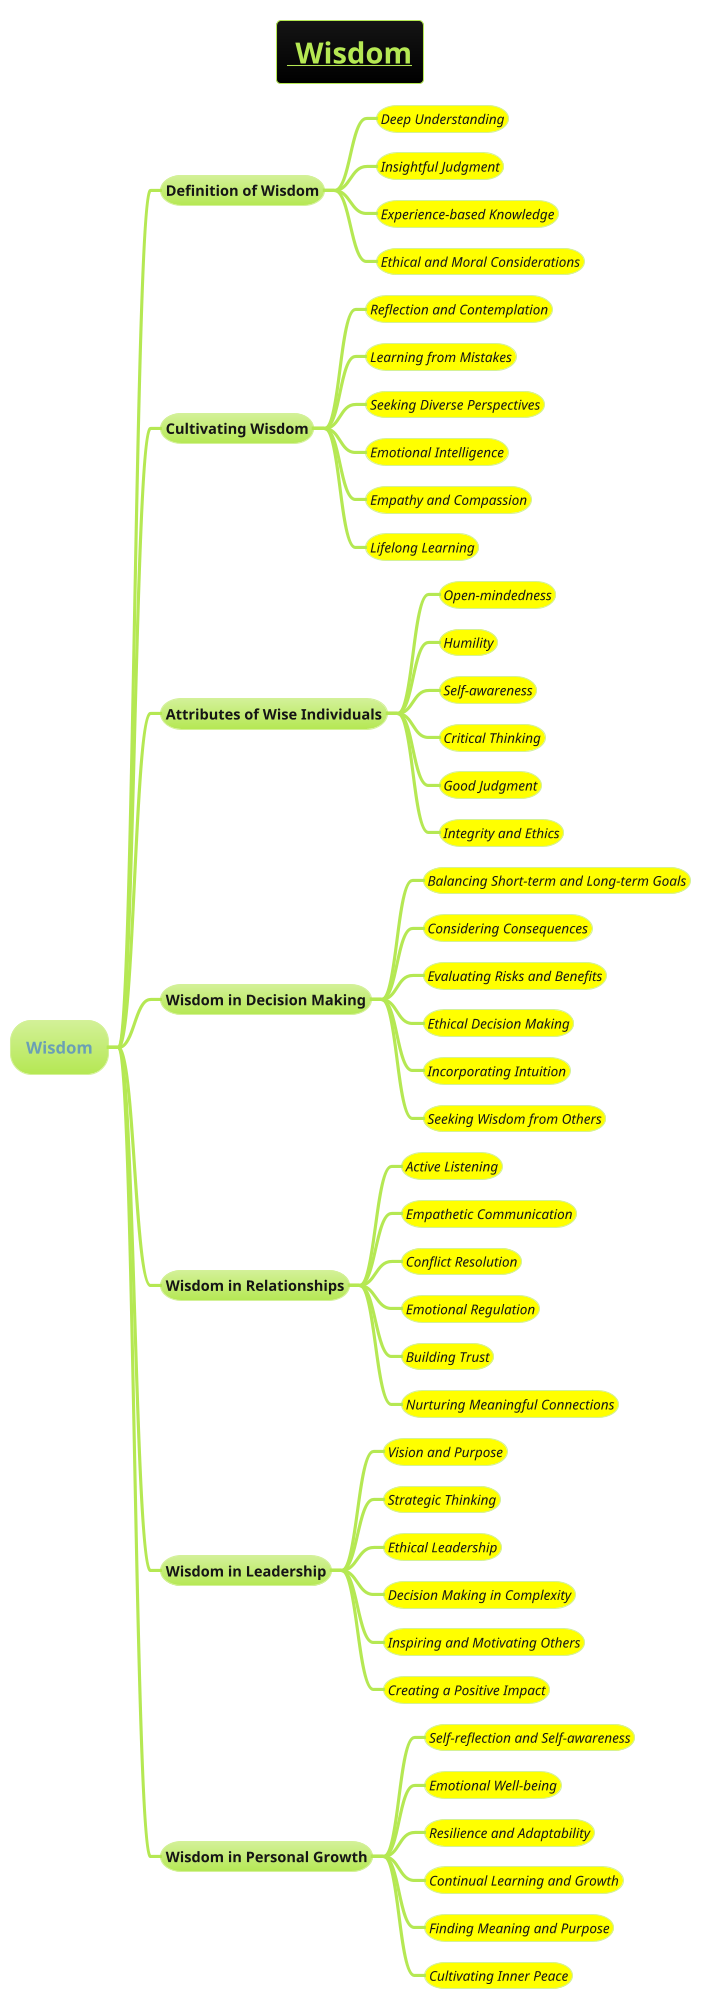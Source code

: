 @startmindmap


title =__ Wisdom__
!theme hacker

* Wisdom
** Definition of Wisdom
***[#yellow] ====<size:13>Deep Understanding
***[#yellow] ====<size:13>Insightful Judgment
***[#yellow] ====<size:13>Experience-based Knowledge
***[#yellow] ====<size:13>Ethical and Moral Considerations

** Cultivating Wisdom
***[#yellow] ====<size:13>Reflection and Contemplation
***[#yellow] ====<size:13>Learning from Mistakes
***[#yellow] ====<size:13>Seeking Diverse Perspectives
***[#yellow] ====<size:13>Emotional Intelligence
***[#yellow] ====<size:13>Empathy and Compassion
***[#yellow] ====<size:13>Lifelong Learning

** Attributes of Wise Individuals
***[#yellow] ====<size:13>Open-mindedness
***[#yellow] ====<size:13>Humility
***[#yellow] ====<size:13>Self-awareness
***[#yellow] ====<size:13>Critical Thinking
***[#yellow] ====<size:13>Good Judgment
***[#yellow] ====<size:13>Integrity and Ethics

** Wisdom in Decision Making
***[#yellow] ====<size:13>Balancing Short-term and Long-term Goals
***[#yellow] ====<size:13>Considering Consequences
***[#yellow] ====<size:13>Evaluating Risks and Benefits
***[#yellow] ====<size:13>Ethical Decision Making
***[#yellow] ====<size:13>Incorporating Intuition
***[#yellow] ====<size:13>Seeking Wisdom from Others

** Wisdom in Relationships
***[#yellow] ====<size:13>Active Listening
***[#yellow] ====<size:13>Empathetic Communication
***[#yellow] ====<size:13>Conflict Resolution
***[#yellow] ====<size:13>Emotional Regulation
***[#yellow] ====<size:13>Building Trust
***[#yellow] ====<size:13>Nurturing Meaningful Connections

** Wisdom in Leadership
***[#yellow] ====<size:13>Vision and Purpose
***[#yellow] ====<size:13>Strategic Thinking
***[#yellow] ====<size:13>Ethical Leadership
***[#yellow] ====<size:13>Decision Making in Complexity
***[#yellow] ====<size:13>Inspiring and Motivating Others
***[#yellow] ====<size:13>Creating a Positive Impact

** Wisdom in Personal Growth
***[#yellow] ====<size:13>Self-reflection and Self-awareness
***[#yellow] ====<size:13>Emotional Well-being
***[#yellow] ====<size:13>Resilience and Adaptability
***[#yellow] ====<size:13>Continual Learning and Growth
***[#yellow] ====<size:13>Finding Meaning and Purpose
***[#yellow] ====<size:13>Cultivating Inner Peace

@endmindmap

